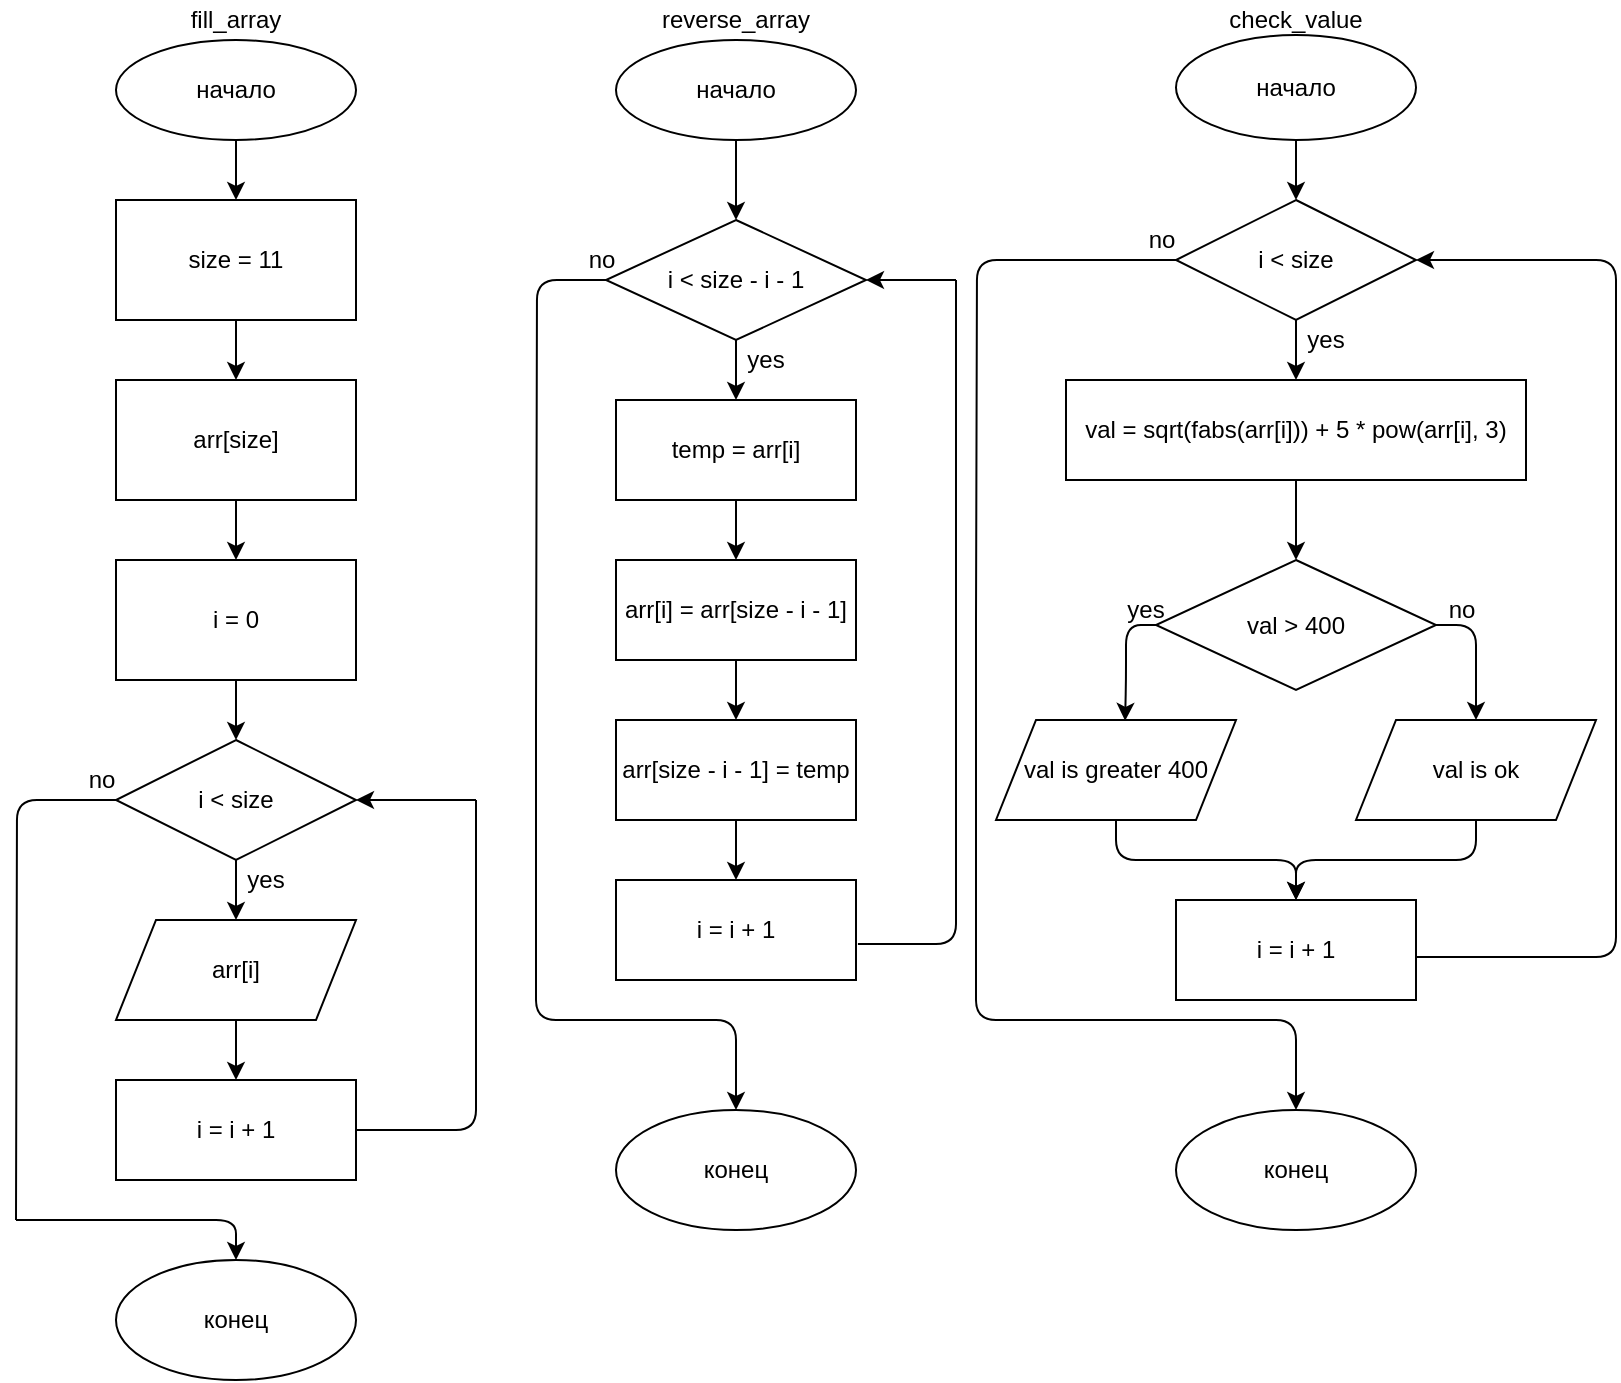 <mxfile version="14.8.6" type="device"><diagram id="C5RBs43oDa-KdzZeNtuy" name="Page-1"><mxGraphModel dx="1422" dy="704" grid="1" gridSize="10" guides="1" tooltips="1" connect="1" arrows="1" fold="1" page="1" pageScale="1" pageWidth="827" pageHeight="1169" math="0" shadow="0"><root><mxCell id="WIyWlLk6GJQsqaUBKTNV-0"/><mxCell id="WIyWlLk6GJQsqaUBKTNV-1" parent="WIyWlLk6GJQsqaUBKTNV-0"/><mxCell id="grZZwSoimDY3-IaLdLDf-10" value="" style="edgeStyle=orthogonalEdgeStyle;rounded=0;orthogonalLoop=1;jettySize=auto;html=1;" edge="1" parent="WIyWlLk6GJQsqaUBKTNV-1" source="grZZwSoimDY3-IaLdLDf-0" target="grZZwSoimDY3-IaLdLDf-2"><mxGeometry relative="1" as="geometry"/></mxCell><mxCell id="grZZwSoimDY3-IaLdLDf-0" value="начало" style="ellipse;whiteSpace=wrap;html=1;" vertex="1" parent="WIyWlLk6GJQsqaUBKTNV-1"><mxGeometry x="60" y="20" width="120" height="50" as="geometry"/></mxCell><mxCell id="grZZwSoimDY3-IaLdLDf-11" value="" style="edgeStyle=orthogonalEdgeStyle;rounded=0;orthogonalLoop=1;jettySize=auto;html=1;" edge="1" parent="WIyWlLk6GJQsqaUBKTNV-1" source="grZZwSoimDY3-IaLdLDf-2" target="grZZwSoimDY3-IaLdLDf-4"><mxGeometry relative="1" as="geometry"/></mxCell><mxCell id="grZZwSoimDY3-IaLdLDf-2" value="size = 11" style="rounded=0;whiteSpace=wrap;html=1;" vertex="1" parent="WIyWlLk6GJQsqaUBKTNV-1"><mxGeometry x="60" y="100" width="120" height="60" as="geometry"/></mxCell><mxCell id="grZZwSoimDY3-IaLdLDf-3" value="конец" style="ellipse;whiteSpace=wrap;html=1;" vertex="1" parent="WIyWlLk6GJQsqaUBKTNV-1"><mxGeometry x="60" y="630" width="120" height="60" as="geometry"/></mxCell><mxCell id="grZZwSoimDY3-IaLdLDf-12" value="" style="edgeStyle=orthogonalEdgeStyle;rounded=0;orthogonalLoop=1;jettySize=auto;html=1;entryX=0.5;entryY=0;entryDx=0;entryDy=0;" edge="1" parent="WIyWlLk6GJQsqaUBKTNV-1" source="grZZwSoimDY3-IaLdLDf-4" target="grZZwSoimDY3-IaLdLDf-8"><mxGeometry relative="1" as="geometry"/></mxCell><mxCell id="grZZwSoimDY3-IaLdLDf-4" value="arr[size]" style="rounded=0;whiteSpace=wrap;html=1;" vertex="1" parent="WIyWlLk6GJQsqaUBKTNV-1"><mxGeometry x="60" y="190" width="120" height="60" as="geometry"/></mxCell><mxCell id="grZZwSoimDY3-IaLdLDf-18" value="" style="edgeStyle=orthogonalEdgeStyle;rounded=0;orthogonalLoop=1;jettySize=auto;html=1;" edge="1" parent="WIyWlLk6GJQsqaUBKTNV-1" source="grZZwSoimDY3-IaLdLDf-6" target="grZZwSoimDY3-IaLdLDf-7"><mxGeometry relative="1" as="geometry"/></mxCell><mxCell id="grZZwSoimDY3-IaLdLDf-6" value="arr[i]" style="shape=parallelogram;perimeter=parallelogramPerimeter;whiteSpace=wrap;html=1;fixedSize=1;" vertex="1" parent="WIyWlLk6GJQsqaUBKTNV-1"><mxGeometry x="60" y="460" width="120" height="50" as="geometry"/></mxCell><mxCell id="grZZwSoimDY3-IaLdLDf-7" value="i = i + 1" style="rounded=0;whiteSpace=wrap;html=1;" vertex="1" parent="WIyWlLk6GJQsqaUBKTNV-1"><mxGeometry x="60" y="540" width="120" height="50" as="geometry"/></mxCell><mxCell id="grZZwSoimDY3-IaLdLDf-17" value="" style="edgeStyle=orthogonalEdgeStyle;rounded=0;orthogonalLoop=1;jettySize=auto;html=1;" edge="1" parent="WIyWlLk6GJQsqaUBKTNV-1" source="grZZwSoimDY3-IaLdLDf-8" target="grZZwSoimDY3-IaLdLDf-9"><mxGeometry relative="1" as="geometry"/></mxCell><mxCell id="grZZwSoimDY3-IaLdLDf-8" value="i = 0" style="rounded=0;whiteSpace=wrap;html=1;" vertex="1" parent="WIyWlLk6GJQsqaUBKTNV-1"><mxGeometry x="60" y="280" width="120" height="60" as="geometry"/></mxCell><mxCell id="grZZwSoimDY3-IaLdLDf-9" value="i &amp;lt; size" style="rhombus;whiteSpace=wrap;html=1;" vertex="1" parent="WIyWlLk6GJQsqaUBKTNV-1"><mxGeometry x="60" y="370" width="120" height="60" as="geometry"/></mxCell><mxCell id="grZZwSoimDY3-IaLdLDf-16" value="" style="endArrow=classic;html=1;entryX=0.5;entryY=0;entryDx=0;entryDy=0;" edge="1" parent="WIyWlLk6GJQsqaUBKTNV-1" source="grZZwSoimDY3-IaLdLDf-9" target="grZZwSoimDY3-IaLdLDf-6"><mxGeometry width="50" height="50" relative="1" as="geometry"><mxPoint x="390" y="390" as="sourcePoint"/><mxPoint x="440" y="340" as="targetPoint"/></mxGeometry></mxCell><mxCell id="grZZwSoimDY3-IaLdLDf-19" value="" style="endArrow=none;html=1;exitX=1;exitY=0.5;exitDx=0;exitDy=0;edgeStyle=orthogonalEdgeStyle;endFill=0;" edge="1" parent="WIyWlLk6GJQsqaUBKTNV-1" source="grZZwSoimDY3-IaLdLDf-7"><mxGeometry width="50" height="50" relative="1" as="geometry"><mxPoint x="390" y="390" as="sourcePoint"/><mxPoint x="240" y="400" as="targetPoint"/><Array as="points"><mxPoint x="240" y="565"/><mxPoint x="240" y="400"/></Array></mxGeometry></mxCell><mxCell id="grZZwSoimDY3-IaLdLDf-20" value="" style="endArrow=classic;html=1;entryX=1;entryY=0.5;entryDx=0;entryDy=0;" edge="1" parent="WIyWlLk6GJQsqaUBKTNV-1" target="grZZwSoimDY3-IaLdLDf-9"><mxGeometry width="50" height="50" relative="1" as="geometry"><mxPoint x="240" y="400" as="sourcePoint"/><mxPoint x="180" y="410" as="targetPoint"/></mxGeometry></mxCell><mxCell id="grZZwSoimDY3-IaLdLDf-21" value="" style="endArrow=none;html=1;exitX=0;exitY=0.5;exitDx=0;exitDy=0;edgeStyle=orthogonalEdgeStyle;endFill=0;" edge="1" parent="WIyWlLk6GJQsqaUBKTNV-1" source="grZZwSoimDY3-IaLdLDf-9"><mxGeometry width="50" height="50" relative="1" as="geometry"><mxPoint x="390" y="390" as="sourcePoint"/><mxPoint x="10" y="610" as="targetPoint"/></mxGeometry></mxCell><mxCell id="grZZwSoimDY3-IaLdLDf-22" value="" style="endArrow=classic;html=1;edgeStyle=orthogonalEdgeStyle;entryX=0.5;entryY=0;entryDx=0;entryDy=0;" edge="1" parent="WIyWlLk6GJQsqaUBKTNV-1" target="grZZwSoimDY3-IaLdLDf-3"><mxGeometry width="50" height="50" relative="1" as="geometry"><mxPoint x="10" y="610" as="sourcePoint"/><mxPoint x="440" y="380" as="targetPoint"/><Array as="points"><mxPoint x="10" y="610"/><mxPoint x="120" y="610"/></Array></mxGeometry></mxCell><mxCell id="grZZwSoimDY3-IaLdLDf-23" value="&lt;div&gt;yes&lt;/div&gt;" style="text;html=1;strokeColor=none;fillColor=none;align=center;verticalAlign=middle;whiteSpace=wrap;rounded=0;" vertex="1" parent="WIyWlLk6GJQsqaUBKTNV-1"><mxGeometry x="120" y="430" width="30" height="20" as="geometry"/></mxCell><mxCell id="grZZwSoimDY3-IaLdLDf-24" value="no" style="text;html=1;strokeColor=none;fillColor=none;align=center;verticalAlign=middle;whiteSpace=wrap;rounded=0;" vertex="1" parent="WIyWlLk6GJQsqaUBKTNV-1"><mxGeometry x="40" y="380" width="26" height="20" as="geometry"/></mxCell><mxCell id="grZZwSoimDY3-IaLdLDf-25" value="fill_array" style="text;html=1;strokeColor=none;fillColor=none;align=center;verticalAlign=middle;whiteSpace=wrap;rounded=0;" vertex="1" parent="WIyWlLk6GJQsqaUBKTNV-1"><mxGeometry x="100" width="40" height="20" as="geometry"/></mxCell><mxCell id="grZZwSoimDY3-IaLdLDf-29" style="edgeStyle=orthogonalEdgeStyle;rounded=0;orthogonalLoop=1;jettySize=auto;html=1;entryX=0.5;entryY=0;entryDx=0;entryDy=0;endArrow=classic;endFill=1;" edge="1" parent="WIyWlLk6GJQsqaUBKTNV-1" source="grZZwSoimDY3-IaLdLDf-27" target="grZZwSoimDY3-IaLdLDf-28"><mxGeometry relative="1" as="geometry"/></mxCell><mxCell id="grZZwSoimDY3-IaLdLDf-27" value="начало" style="ellipse;whiteSpace=wrap;html=1;" vertex="1" parent="WIyWlLk6GJQsqaUBKTNV-1"><mxGeometry x="310" y="20" width="120" height="50" as="geometry"/></mxCell><mxCell id="grZZwSoimDY3-IaLdLDf-35" value="" style="edgeStyle=orthogonalEdgeStyle;rounded=0;orthogonalLoop=1;jettySize=auto;html=1;endArrow=classic;endFill=1;entryX=0.5;entryY=0;entryDx=0;entryDy=0;" edge="1" parent="WIyWlLk6GJQsqaUBKTNV-1" source="grZZwSoimDY3-IaLdLDf-28" target="grZZwSoimDY3-IaLdLDf-30"><mxGeometry relative="1" as="geometry"/></mxCell><mxCell id="grZZwSoimDY3-IaLdLDf-28" value="i &amp;lt; size - i - 1" style="rhombus;whiteSpace=wrap;html=1;" vertex="1" parent="WIyWlLk6GJQsqaUBKTNV-1"><mxGeometry x="305" y="110" width="130" height="60" as="geometry"/></mxCell><mxCell id="grZZwSoimDY3-IaLdLDf-44" value="" style="edgeStyle=orthogonalEdgeStyle;rounded=0;orthogonalLoop=1;jettySize=auto;html=1;endArrow=classic;endFill=1;entryX=0.5;entryY=0;entryDx=0;entryDy=0;" edge="1" parent="WIyWlLk6GJQsqaUBKTNV-1" source="grZZwSoimDY3-IaLdLDf-30" target="grZZwSoimDY3-IaLdLDf-32"><mxGeometry relative="1" as="geometry"/></mxCell><mxCell id="grZZwSoimDY3-IaLdLDf-30" value="temp = arr[i]" style="rounded=0;whiteSpace=wrap;html=1;" vertex="1" parent="WIyWlLk6GJQsqaUBKTNV-1"><mxGeometry x="310" y="200" width="120" height="50" as="geometry"/></mxCell><mxCell id="grZZwSoimDY3-IaLdLDf-45" value="" style="edgeStyle=orthogonalEdgeStyle;rounded=0;orthogonalLoop=1;jettySize=auto;html=1;endArrow=classic;endFill=1;entryX=0.5;entryY=0;entryDx=0;entryDy=0;" edge="1" parent="WIyWlLk6GJQsqaUBKTNV-1" source="grZZwSoimDY3-IaLdLDf-32" target="grZZwSoimDY3-IaLdLDf-33"><mxGeometry relative="1" as="geometry"/></mxCell><mxCell id="grZZwSoimDY3-IaLdLDf-32" value="arr[i] = arr[size - i - 1]" style="rounded=0;whiteSpace=wrap;html=1;" vertex="1" parent="WIyWlLk6GJQsqaUBKTNV-1"><mxGeometry x="310" y="280" width="120" height="50" as="geometry"/></mxCell><mxCell id="grZZwSoimDY3-IaLdLDf-47" value="" style="edgeStyle=orthogonalEdgeStyle;rounded=0;orthogonalLoop=1;jettySize=auto;html=1;endArrow=classic;endFill=1;" edge="1" parent="WIyWlLk6GJQsqaUBKTNV-1" source="grZZwSoimDY3-IaLdLDf-33" target="grZZwSoimDY3-IaLdLDf-34"><mxGeometry relative="1" as="geometry"/></mxCell><mxCell id="grZZwSoimDY3-IaLdLDf-33" value="arr[size - i - 1] = temp" style="rounded=0;whiteSpace=wrap;html=1;" vertex="1" parent="WIyWlLk6GJQsqaUBKTNV-1"><mxGeometry x="310" y="360" width="120" height="50" as="geometry"/></mxCell><mxCell id="grZZwSoimDY3-IaLdLDf-34" value="i = i + 1" style="rounded=0;whiteSpace=wrap;html=1;" vertex="1" parent="WIyWlLk6GJQsqaUBKTNV-1"><mxGeometry x="310" y="440" width="120" height="50" as="geometry"/></mxCell><mxCell id="grZZwSoimDY3-IaLdLDf-48" value="" style="endArrow=none;html=1;exitX=1.008;exitY=0.64;exitDx=0;exitDy=0;exitPerimeter=0;edgeStyle=orthogonalEdgeStyle;endFill=0;" edge="1" parent="WIyWlLk6GJQsqaUBKTNV-1" source="grZZwSoimDY3-IaLdLDf-34"><mxGeometry width="50" height="50" relative="1" as="geometry"><mxPoint x="390" y="310" as="sourcePoint"/><mxPoint x="480" y="140" as="targetPoint"/><Array as="points"><mxPoint x="480" y="472"/><mxPoint x="480" y="140"/></Array></mxGeometry></mxCell><mxCell id="grZZwSoimDY3-IaLdLDf-49" value="" style="endArrow=classic;html=1;entryX=1;entryY=0.5;entryDx=0;entryDy=0;" edge="1" parent="WIyWlLk6GJQsqaUBKTNV-1" target="grZZwSoimDY3-IaLdLDf-28"><mxGeometry width="50" height="50" relative="1" as="geometry"><mxPoint x="480" y="140" as="sourcePoint"/><mxPoint x="440" y="260" as="targetPoint"/></mxGeometry></mxCell><mxCell id="grZZwSoimDY3-IaLdLDf-50" value="конец" style="ellipse;whiteSpace=wrap;html=1;" vertex="1" parent="WIyWlLk6GJQsqaUBKTNV-1"><mxGeometry x="310" y="555" width="120" height="60" as="geometry"/></mxCell><mxCell id="grZZwSoimDY3-IaLdLDf-51" value="" style="endArrow=none;html=1;edgeStyle=orthogonalEdgeStyle;endFill=0;exitX=0;exitY=0.5;exitDx=0;exitDy=0;" edge="1" parent="WIyWlLk6GJQsqaUBKTNV-1" source="grZZwSoimDY3-IaLdLDf-28"><mxGeometry width="50" height="50" relative="1" as="geometry"><mxPoint x="300" y="140" as="sourcePoint"/><mxPoint x="270" y="360" as="targetPoint"/></mxGeometry></mxCell><mxCell id="grZZwSoimDY3-IaLdLDf-52" value="" style="endArrow=classic;html=1;edgeStyle=orthogonalEdgeStyle;entryX=0.5;entryY=0;entryDx=0;entryDy=0;" edge="1" parent="WIyWlLk6GJQsqaUBKTNV-1" target="grZZwSoimDY3-IaLdLDf-50"><mxGeometry width="50" height="50" relative="1" as="geometry"><mxPoint x="270" y="360" as="sourcePoint"/><mxPoint x="370" y="548" as="targetPoint"/><Array as="points"><mxPoint x="270" y="510"/><mxPoint x="370" y="510"/></Array></mxGeometry></mxCell><mxCell id="grZZwSoimDY3-IaLdLDf-53" value="&lt;div&gt;yes&lt;/div&gt;" style="text;html=1;strokeColor=none;fillColor=none;align=center;verticalAlign=middle;whiteSpace=wrap;rounded=0;" vertex="1" parent="WIyWlLk6GJQsqaUBKTNV-1"><mxGeometry x="370" y="170" width="30" height="20" as="geometry"/></mxCell><mxCell id="grZZwSoimDY3-IaLdLDf-54" value="no" style="text;html=1;strokeColor=none;fillColor=none;align=center;verticalAlign=middle;whiteSpace=wrap;rounded=0;" vertex="1" parent="WIyWlLk6GJQsqaUBKTNV-1"><mxGeometry x="290" y="120" width="26" height="20" as="geometry"/></mxCell><mxCell id="grZZwSoimDY3-IaLdLDf-55" value="reverse_array" style="text;html=1;strokeColor=none;fillColor=none;align=center;verticalAlign=middle;whiteSpace=wrap;rounded=0;" vertex="1" parent="WIyWlLk6GJQsqaUBKTNV-1"><mxGeometry x="350" width="40" height="20" as="geometry"/></mxCell><mxCell id="grZZwSoimDY3-IaLdLDf-70" value="" style="edgeStyle=elbowEdgeStyle;rounded=0;orthogonalLoop=1;jettySize=auto;elbow=vertical;html=1;endArrow=classic;endFill=1;" edge="1" parent="WIyWlLk6GJQsqaUBKTNV-1" source="grZZwSoimDY3-IaLdLDf-56" target="grZZwSoimDY3-IaLdLDf-58"><mxGeometry relative="1" as="geometry"/></mxCell><mxCell id="grZZwSoimDY3-IaLdLDf-56" value="начало" style="ellipse;whiteSpace=wrap;html=1;" vertex="1" parent="WIyWlLk6GJQsqaUBKTNV-1"><mxGeometry x="590" y="17.5" width="120" height="52.5" as="geometry"/></mxCell><mxCell id="grZZwSoimDY3-IaLdLDf-57" value="check_value" style="text;html=1;strokeColor=none;fillColor=none;align=center;verticalAlign=middle;whiteSpace=wrap;rounded=0;" vertex="1" parent="WIyWlLk6GJQsqaUBKTNV-1"><mxGeometry x="630" width="40" height="20" as="geometry"/></mxCell><mxCell id="grZZwSoimDY3-IaLdLDf-71" value="" style="edgeStyle=elbowEdgeStyle;rounded=0;orthogonalLoop=1;jettySize=auto;elbow=vertical;html=1;endArrow=classic;endFill=1;" edge="1" parent="WIyWlLk6GJQsqaUBKTNV-1" source="grZZwSoimDY3-IaLdLDf-58" target="grZZwSoimDY3-IaLdLDf-60"><mxGeometry relative="1" as="geometry"/></mxCell><mxCell id="grZZwSoimDY3-IaLdLDf-58" value="i &amp;lt; size" style="rhombus;whiteSpace=wrap;html=1;" vertex="1" parent="WIyWlLk6GJQsqaUBKTNV-1"><mxGeometry x="590" y="100" width="120" height="60" as="geometry"/></mxCell><mxCell id="grZZwSoimDY3-IaLdLDf-59" value="i = i + 1" style="rounded=0;whiteSpace=wrap;html=1;" vertex="1" parent="WIyWlLk6GJQsqaUBKTNV-1"><mxGeometry x="590" y="450" width="120" height="50" as="geometry"/></mxCell><mxCell id="grZZwSoimDY3-IaLdLDf-72" value="" style="edgeStyle=elbowEdgeStyle;rounded=0;orthogonalLoop=1;jettySize=auto;elbow=vertical;html=1;endArrow=classic;endFill=1;" edge="1" parent="WIyWlLk6GJQsqaUBKTNV-1" source="grZZwSoimDY3-IaLdLDf-60" target="grZZwSoimDY3-IaLdLDf-61"><mxGeometry relative="1" as="geometry"/></mxCell><mxCell id="grZZwSoimDY3-IaLdLDf-60" value="val = sqrt(fabs(arr[i])) + 5 * pow(arr[i], 3)" style="rounded=0;whiteSpace=wrap;html=1;" vertex="1" parent="WIyWlLk6GJQsqaUBKTNV-1"><mxGeometry x="535" y="190" width="230" height="50" as="geometry"/></mxCell><mxCell id="grZZwSoimDY3-IaLdLDf-61" value="val &amp;gt; 400" style="rhombus;whiteSpace=wrap;html=1;" vertex="1" parent="WIyWlLk6GJQsqaUBKTNV-1"><mxGeometry x="580" y="280" width="140" height="65" as="geometry"/></mxCell><mxCell id="grZZwSoimDY3-IaLdLDf-62" value="val is greater 400" style="shape=parallelogram;perimeter=parallelogramPerimeter;whiteSpace=wrap;html=1;fixedSize=1;" vertex="1" parent="WIyWlLk6GJQsqaUBKTNV-1"><mxGeometry x="500" y="360" width="120" height="50" as="geometry"/></mxCell><mxCell id="grZZwSoimDY3-IaLdLDf-63" value="val is ok" style="shape=parallelogram;perimeter=parallelogramPerimeter;whiteSpace=wrap;html=1;fixedSize=1;" vertex="1" parent="WIyWlLk6GJQsqaUBKTNV-1"><mxGeometry x="680" y="360" width="120" height="50" as="geometry"/></mxCell><mxCell id="grZZwSoimDY3-IaLdLDf-64" value="" style="endArrow=classic;html=1;edgeStyle=orthogonalEdgeStyle;entryX=0.538;entryY=0.008;entryDx=0;entryDy=0;entryPerimeter=0;" edge="1" parent="WIyWlLk6GJQsqaUBKTNV-1" source="grZZwSoimDY3-IaLdLDf-61" target="grZZwSoimDY3-IaLdLDf-62"><mxGeometry width="50" height="50" relative="1" as="geometry"><mxPoint x="410" y="340" as="sourcePoint"/><mxPoint x="550" y="340" as="targetPoint"/><Array as="points"><mxPoint x="565" y="313"/><mxPoint x="565" y="340"/><mxPoint x="565" y="340"/></Array></mxGeometry></mxCell><mxCell id="grZZwSoimDY3-IaLdLDf-65" value="" style="endArrow=classic;html=1;exitX=1;exitY=0.5;exitDx=0;exitDy=0;edgeStyle=orthogonalEdgeStyle;endFill=1;" edge="1" parent="WIyWlLk6GJQsqaUBKTNV-1" source="grZZwSoimDY3-IaLdLDf-61" target="grZZwSoimDY3-IaLdLDf-63"><mxGeometry width="50" height="50" relative="1" as="geometry"><mxPoint x="470" y="380" as="sourcePoint"/><mxPoint x="760" y="340" as="targetPoint"/></mxGeometry></mxCell><mxCell id="grZZwSoimDY3-IaLdLDf-66" value="" style="endArrow=classic;html=1;exitX=0.5;exitY=1;exitDx=0;exitDy=0;edgeStyle=elbowEdgeStyle;elbow=vertical;entryX=0.5;entryY=0;entryDx=0;entryDy=0;" edge="1" parent="WIyWlLk6GJQsqaUBKTNV-1" source="grZZwSoimDY3-IaLdLDf-62" target="grZZwSoimDY3-IaLdLDf-59"><mxGeometry width="50" height="50" relative="1" as="geometry"><mxPoint x="470" y="400" as="sourcePoint"/><mxPoint x="560" y="440" as="targetPoint"/></mxGeometry></mxCell><mxCell id="grZZwSoimDY3-IaLdLDf-67" value="" style="endArrow=classic;html=1;exitX=0.5;exitY=1;exitDx=0;exitDy=0;edgeStyle=elbowEdgeStyle;elbow=vertical;" edge="1" parent="WIyWlLk6GJQsqaUBKTNV-1" source="grZZwSoimDY3-IaLdLDf-63"><mxGeometry width="50" height="50" relative="1" as="geometry"><mxPoint x="470" y="400" as="sourcePoint"/><mxPoint x="650" y="450" as="targetPoint"/></mxGeometry></mxCell><mxCell id="grZZwSoimDY3-IaLdLDf-68" value="" style="endArrow=none;html=1;exitX=1.008;exitY=0.64;exitDx=0;exitDy=0;exitPerimeter=0;edgeStyle=orthogonalEdgeStyle;endFill=0;" edge="1" parent="WIyWlLk6GJQsqaUBKTNV-1"><mxGeometry width="50" height="50" relative="1" as="geometry"><mxPoint x="710" y="478.5" as="sourcePoint"/><mxPoint x="769" y="130" as="targetPoint"/><Array as="points"><mxPoint x="810" y="478"/><mxPoint x="810" y="130"/></Array></mxGeometry></mxCell><mxCell id="grZZwSoimDY3-IaLdLDf-69" value="" style="endArrow=classic;html=1;entryX=1;entryY=0.5;entryDx=0;entryDy=0;" edge="1" parent="WIyWlLk6GJQsqaUBKTNV-1" target="grZZwSoimDY3-IaLdLDf-58"><mxGeometry width="50" height="50" relative="1" as="geometry"><mxPoint x="769" y="130" as="sourcePoint"/><mxPoint x="714" y="130" as="targetPoint"/></mxGeometry></mxCell><mxCell id="grZZwSoimDY3-IaLdLDf-73" value="конец" style="ellipse;whiteSpace=wrap;html=1;" vertex="1" parent="WIyWlLk6GJQsqaUBKTNV-1"><mxGeometry x="590" y="555" width="120" height="60" as="geometry"/></mxCell><mxCell id="grZZwSoimDY3-IaLdLDf-74" value="" style="endArrow=none;html=1;edgeStyle=orthogonalEdgeStyle;endFill=0;exitX=0;exitY=0.5;exitDx=0;exitDy=0;" edge="1" parent="WIyWlLk6GJQsqaUBKTNV-1" source="grZZwSoimDY3-IaLdLDf-58"><mxGeometry width="50" height="50" relative="1" as="geometry"><mxPoint x="585" y="140" as="sourcePoint"/><mxPoint x="490" y="310" as="targetPoint"/></mxGeometry></mxCell><mxCell id="grZZwSoimDY3-IaLdLDf-75" value="" style="endArrow=classic;html=1;edgeStyle=orthogonalEdgeStyle;entryX=0.5;entryY=0;entryDx=0;entryDy=0;" edge="1" parent="WIyWlLk6GJQsqaUBKTNV-1"><mxGeometry width="50" height="50" relative="1" as="geometry"><mxPoint x="490" y="310" as="sourcePoint"/><mxPoint x="650" y="555" as="targetPoint"/><Array as="points"><mxPoint x="490" y="360"/><mxPoint x="490" y="510"/><mxPoint x="650" y="510"/></Array></mxGeometry></mxCell><mxCell id="grZZwSoimDY3-IaLdLDf-76" value="&lt;div&gt;yes&lt;/div&gt;" style="text;html=1;strokeColor=none;fillColor=none;align=center;verticalAlign=middle;whiteSpace=wrap;rounded=0;" vertex="1" parent="WIyWlLk6GJQsqaUBKTNV-1"><mxGeometry x="650" y="160" width="30" height="20" as="geometry"/></mxCell><mxCell id="grZZwSoimDY3-IaLdLDf-77" value="no" style="text;html=1;strokeColor=none;fillColor=none;align=center;verticalAlign=middle;whiteSpace=wrap;rounded=0;" vertex="1" parent="WIyWlLk6GJQsqaUBKTNV-1"><mxGeometry x="570" y="110" width="26" height="20" as="geometry"/></mxCell><mxCell id="grZZwSoimDY3-IaLdLDf-78" value="no" style="text;html=1;strokeColor=none;fillColor=none;align=center;verticalAlign=middle;whiteSpace=wrap;rounded=0;" vertex="1" parent="WIyWlLk6GJQsqaUBKTNV-1"><mxGeometry x="720" y="295" width="26" height="20" as="geometry"/></mxCell><mxCell id="grZZwSoimDY3-IaLdLDf-79" value="&lt;div&gt;yes&lt;/div&gt;" style="text;html=1;strokeColor=none;fillColor=none;align=center;verticalAlign=middle;whiteSpace=wrap;rounded=0;" vertex="1" parent="WIyWlLk6GJQsqaUBKTNV-1"><mxGeometry x="560" y="295" width="30" height="20" as="geometry"/></mxCell></root></mxGraphModel></diagram></mxfile>